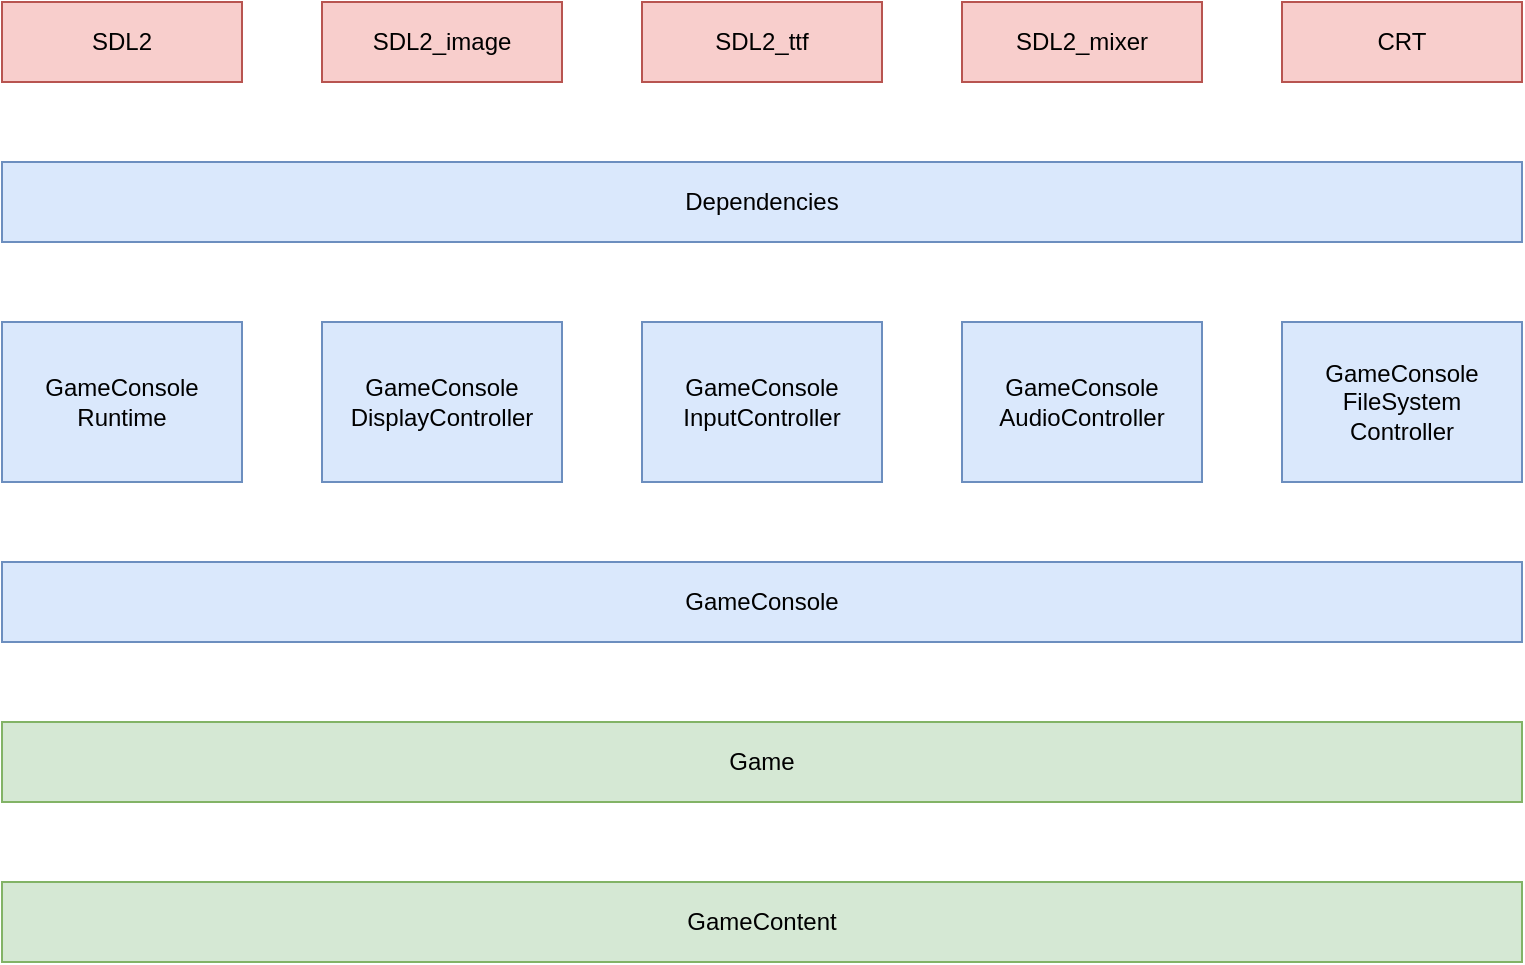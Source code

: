 <mxfile version="13.0.3" type="device"><diagram id="Z8RL8Ib6VdVyJgu2H7Bh" name="Page-1"><mxGraphModel dx="1106" dy="792" grid="1" gridSize="10" guides="1" tooltips="1" connect="1" arrows="1" fold="1" page="1" pageScale="1" pageWidth="850" pageHeight="1100" math="0" shadow="0"><root><mxCell id="0"/><mxCell id="1" parent="0"/><mxCell id="WNlJUVvSQ5IKEHCjnnnY-1" value="GameConsole" style="rounded=0;whiteSpace=wrap;html=1;fillColor=#dae8fc;strokeColor=#6c8ebf;" vertex="1" parent="1"><mxGeometry y="280" width="760" height="40" as="geometry"/></mxCell><mxCell id="WNlJUVvSQ5IKEHCjnnnY-2" value="Game" style="rounded=0;whiteSpace=wrap;html=1;fillColor=#d5e8d4;strokeColor=#82b366;" vertex="1" parent="1"><mxGeometry y="360" width="760" height="40" as="geometry"/></mxCell><mxCell id="WNlJUVvSQ5IKEHCjnnnY-3" value="GameConsole&lt;br&gt;DisplayController" style="rounded=0;whiteSpace=wrap;html=1;fillColor=#dae8fc;strokeColor=#6c8ebf;" vertex="1" parent="1"><mxGeometry x="160" y="160" width="120" height="80" as="geometry"/></mxCell><mxCell id="WNlJUVvSQ5IKEHCjnnnY-4" value="GameConsole&lt;br&gt;InputController" style="rounded=0;whiteSpace=wrap;html=1;fillColor=#dae8fc;strokeColor=#6c8ebf;" vertex="1" parent="1"><mxGeometry x="320" y="160" width="120" height="80" as="geometry"/></mxCell><mxCell id="WNlJUVvSQ5IKEHCjnnnY-5" value="GameConsole&lt;br&gt;AudioController" style="rounded=0;whiteSpace=wrap;html=1;fillColor=#dae8fc;strokeColor=#6c8ebf;" vertex="1" parent="1"><mxGeometry x="480" y="160" width="120" height="80" as="geometry"/></mxCell><mxCell id="WNlJUVvSQ5IKEHCjnnnY-7" value="GameContent" style="rounded=0;whiteSpace=wrap;html=1;fillColor=#d5e8d4;strokeColor=#82b366;" vertex="1" parent="1"><mxGeometry y="440" width="760" height="40" as="geometry"/></mxCell><mxCell id="WNlJUVvSQ5IKEHCjnnnY-15" value="SDL2" style="rounded=0;whiteSpace=wrap;html=1;fillColor=#f8cecc;strokeColor=#b85450;" vertex="1" parent="1"><mxGeometry width="120" height="40" as="geometry"/></mxCell><mxCell id="WNlJUVvSQ5IKEHCjnnnY-19" value="Dependencies" style="rounded=0;whiteSpace=wrap;html=1;fillColor=#dae8fc;strokeColor=#6c8ebf;" vertex="1" parent="1"><mxGeometry y="80" width="760" height="40" as="geometry"/></mxCell><mxCell id="WNlJUVvSQ5IKEHCjnnnY-20" value="GameConsole&lt;br&gt;FileSystem&lt;br&gt;Controller" style="rounded=0;whiteSpace=wrap;html=1;fillColor=#dae8fc;strokeColor=#6c8ebf;" vertex="1" parent="1"><mxGeometry x="640" y="160" width="120" height="80" as="geometry"/></mxCell><mxCell id="WNlJUVvSQ5IKEHCjnnnY-21" value="GameConsole&lt;br&gt;Runtime" style="rounded=0;whiteSpace=wrap;html=1;fillColor=#dae8fc;strokeColor=#6c8ebf;" vertex="1" parent="1"><mxGeometry y="160" width="120" height="80" as="geometry"/></mxCell><mxCell id="WNlJUVvSQ5IKEHCjnnnY-22" value="SDL2_image" style="rounded=0;whiteSpace=wrap;html=1;fillColor=#f8cecc;strokeColor=#b85450;" vertex="1" parent="1"><mxGeometry x="160" width="120" height="40" as="geometry"/></mxCell><mxCell id="WNlJUVvSQ5IKEHCjnnnY-23" value="SDL2_ttf" style="rounded=0;whiteSpace=wrap;html=1;fillColor=#f8cecc;strokeColor=#b85450;" vertex="1" parent="1"><mxGeometry x="320" width="120" height="40" as="geometry"/></mxCell><mxCell id="WNlJUVvSQ5IKEHCjnnnY-24" value="SDL2_mixer" style="rounded=0;whiteSpace=wrap;html=1;fillColor=#f8cecc;strokeColor=#b85450;" vertex="1" parent="1"><mxGeometry x="480" width="120" height="40" as="geometry"/></mxCell><mxCell id="WNlJUVvSQ5IKEHCjnnnY-25" value="CRT" style="rounded=0;whiteSpace=wrap;html=1;fillColor=#f8cecc;strokeColor=#b85450;" vertex="1" parent="1"><mxGeometry x="640" width="120" height="40" as="geometry"/></mxCell></root></mxGraphModel></diagram></mxfile>